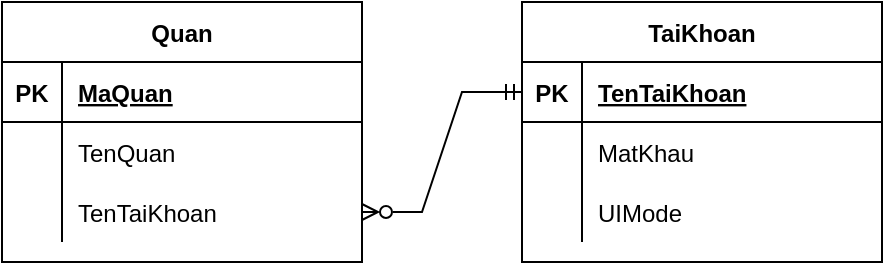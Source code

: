 <mxfile version="18.1.2" type="onedrive" pages="3"><diagram id="56zBJzvG38k4uDIGM_Sr" name="Page-1"><mxGraphModel dx="1102" dy="857" grid="1" gridSize="10" guides="1" tooltips="1" connect="1" arrows="1" fold="1" page="1" pageScale="1" pageWidth="850" pageHeight="1100" math="0" shadow="0"><root><mxCell id="0"/><mxCell id="1" parent="0"/><mxCell id="YT1cVaYaU3UhzxRxKpHE-1" value="Quan" style="shape=table;startSize=30;container=1;collapsible=1;childLayout=tableLayout;fixedRows=1;rowLines=0;fontStyle=1;align=center;resizeLast=1;" parent="1" vertex="1"><mxGeometry x="40" y="200" width="180" height="130" as="geometry"><mxRectangle x="40" y="200" width="60" height="30" as="alternateBounds"/></mxGeometry></mxCell><mxCell id="YT1cVaYaU3UhzxRxKpHE-2" value="" style="shape=tableRow;horizontal=0;startSize=0;swimlaneHead=0;swimlaneBody=0;fillColor=none;collapsible=0;dropTarget=0;points=[[0,0.5],[1,0.5]];portConstraint=eastwest;top=0;left=0;right=0;bottom=1;" parent="YT1cVaYaU3UhzxRxKpHE-1" vertex="1"><mxGeometry y="30" width="180" height="30" as="geometry"/></mxCell><mxCell id="YT1cVaYaU3UhzxRxKpHE-3" value="PK" style="shape=partialRectangle;connectable=0;fillColor=none;top=0;left=0;bottom=0;right=0;fontStyle=1;overflow=hidden;" parent="YT1cVaYaU3UhzxRxKpHE-2" vertex="1"><mxGeometry width="30" height="30" as="geometry"><mxRectangle width="30" height="30" as="alternateBounds"/></mxGeometry></mxCell><mxCell id="YT1cVaYaU3UhzxRxKpHE-4" value="MaQuan" style="shape=partialRectangle;connectable=0;fillColor=none;top=0;left=0;bottom=0;right=0;align=left;spacingLeft=6;fontStyle=5;overflow=hidden;" parent="YT1cVaYaU3UhzxRxKpHE-2" vertex="1"><mxGeometry x="30" width="150" height="30" as="geometry"><mxRectangle width="150" height="30" as="alternateBounds"/></mxGeometry></mxCell><mxCell id="YT1cVaYaU3UhzxRxKpHE-5" value="" style="shape=tableRow;horizontal=0;startSize=0;swimlaneHead=0;swimlaneBody=0;fillColor=none;collapsible=0;dropTarget=0;points=[[0,0.5],[1,0.5]];portConstraint=eastwest;top=0;left=0;right=0;bottom=0;" parent="YT1cVaYaU3UhzxRxKpHE-1" vertex="1"><mxGeometry y="60" width="180" height="30" as="geometry"/></mxCell><mxCell id="YT1cVaYaU3UhzxRxKpHE-6" value="" style="shape=partialRectangle;connectable=0;fillColor=none;top=0;left=0;bottom=0;right=0;editable=1;overflow=hidden;" parent="YT1cVaYaU3UhzxRxKpHE-5" vertex="1"><mxGeometry width="30" height="30" as="geometry"><mxRectangle width="30" height="30" as="alternateBounds"/></mxGeometry></mxCell><mxCell id="YT1cVaYaU3UhzxRxKpHE-7" value="TenQuan" style="shape=partialRectangle;connectable=0;fillColor=none;top=0;left=0;bottom=0;right=0;align=left;spacingLeft=6;overflow=hidden;" parent="YT1cVaYaU3UhzxRxKpHE-5" vertex="1"><mxGeometry x="30" width="150" height="30" as="geometry"><mxRectangle width="150" height="30" as="alternateBounds"/></mxGeometry></mxCell><mxCell id="YT1cVaYaU3UhzxRxKpHE-8" value="" style="shape=tableRow;horizontal=0;startSize=0;swimlaneHead=0;swimlaneBody=0;fillColor=none;collapsible=0;dropTarget=0;points=[[0,0.5],[1,0.5]];portConstraint=eastwest;top=0;left=0;right=0;bottom=0;" parent="YT1cVaYaU3UhzxRxKpHE-1" vertex="1"><mxGeometry y="90" width="180" height="30" as="geometry"/></mxCell><mxCell id="YT1cVaYaU3UhzxRxKpHE-9" value="" style="shape=partialRectangle;connectable=0;fillColor=none;top=0;left=0;bottom=0;right=0;editable=1;overflow=hidden;" parent="YT1cVaYaU3UhzxRxKpHE-8" vertex="1"><mxGeometry width="30" height="30" as="geometry"><mxRectangle width="30" height="30" as="alternateBounds"/></mxGeometry></mxCell><mxCell id="YT1cVaYaU3UhzxRxKpHE-10" value="TenTaiKhoan" style="shape=partialRectangle;connectable=0;fillColor=none;top=0;left=0;bottom=0;right=0;align=left;spacingLeft=6;overflow=hidden;" parent="YT1cVaYaU3UhzxRxKpHE-8" vertex="1"><mxGeometry x="30" width="150" height="30" as="geometry"><mxRectangle width="150" height="30" as="alternateBounds"/></mxGeometry></mxCell><mxCell id="YT1cVaYaU3UhzxRxKpHE-14" value="TaiKhoan" style="shape=table;startSize=30;container=1;collapsible=1;childLayout=tableLayout;fixedRows=1;rowLines=0;fontStyle=1;align=center;resizeLast=1;" parent="1" vertex="1"><mxGeometry x="300" y="200" width="180" height="130" as="geometry"/></mxCell><mxCell id="YT1cVaYaU3UhzxRxKpHE-15" value="" style="shape=tableRow;horizontal=0;startSize=0;swimlaneHead=0;swimlaneBody=0;fillColor=none;collapsible=0;dropTarget=0;points=[[0,0.5],[1,0.5]];portConstraint=eastwest;top=0;left=0;right=0;bottom=1;" parent="YT1cVaYaU3UhzxRxKpHE-14" vertex="1"><mxGeometry y="30" width="180" height="30" as="geometry"/></mxCell><mxCell id="YT1cVaYaU3UhzxRxKpHE-16" value="PK" style="shape=partialRectangle;connectable=0;fillColor=none;top=0;left=0;bottom=0;right=0;fontStyle=1;overflow=hidden;" parent="YT1cVaYaU3UhzxRxKpHE-15" vertex="1"><mxGeometry width="30" height="30" as="geometry"><mxRectangle width="30" height="30" as="alternateBounds"/></mxGeometry></mxCell><mxCell id="YT1cVaYaU3UhzxRxKpHE-17" value="TenTaiKhoan" style="shape=partialRectangle;connectable=0;fillColor=none;top=0;left=0;bottom=0;right=0;align=left;spacingLeft=6;fontStyle=5;overflow=hidden;" parent="YT1cVaYaU3UhzxRxKpHE-15" vertex="1"><mxGeometry x="30" width="150" height="30" as="geometry"><mxRectangle width="150" height="30" as="alternateBounds"/></mxGeometry></mxCell><mxCell id="YT1cVaYaU3UhzxRxKpHE-18" value="" style="shape=tableRow;horizontal=0;startSize=0;swimlaneHead=0;swimlaneBody=0;fillColor=none;collapsible=0;dropTarget=0;points=[[0,0.5],[1,0.5]];portConstraint=eastwest;top=0;left=0;right=0;bottom=0;" parent="YT1cVaYaU3UhzxRxKpHE-14" vertex="1"><mxGeometry y="60" width="180" height="30" as="geometry"/></mxCell><mxCell id="YT1cVaYaU3UhzxRxKpHE-19" value="" style="shape=partialRectangle;connectable=0;fillColor=none;top=0;left=0;bottom=0;right=0;editable=1;overflow=hidden;" parent="YT1cVaYaU3UhzxRxKpHE-18" vertex="1"><mxGeometry width="30" height="30" as="geometry"><mxRectangle width="30" height="30" as="alternateBounds"/></mxGeometry></mxCell><mxCell id="YT1cVaYaU3UhzxRxKpHE-20" value="MatKhau" style="shape=partialRectangle;connectable=0;fillColor=none;top=0;left=0;bottom=0;right=0;align=left;spacingLeft=6;overflow=hidden;" parent="YT1cVaYaU3UhzxRxKpHE-18" vertex="1"><mxGeometry x="30" width="150" height="30" as="geometry"><mxRectangle width="150" height="30" as="alternateBounds"/></mxGeometry></mxCell><mxCell id="YT1cVaYaU3UhzxRxKpHE-21" value="" style="shape=tableRow;horizontal=0;startSize=0;swimlaneHead=0;swimlaneBody=0;fillColor=none;collapsible=0;dropTarget=0;points=[[0,0.5],[1,0.5]];portConstraint=eastwest;top=0;left=0;right=0;bottom=0;" parent="YT1cVaYaU3UhzxRxKpHE-14" vertex="1"><mxGeometry y="90" width="180" height="30" as="geometry"/></mxCell><mxCell id="YT1cVaYaU3UhzxRxKpHE-22" value="" style="shape=partialRectangle;connectable=0;fillColor=none;top=0;left=0;bottom=0;right=0;editable=1;overflow=hidden;" parent="YT1cVaYaU3UhzxRxKpHE-21" vertex="1"><mxGeometry width="30" height="30" as="geometry"><mxRectangle width="30" height="30" as="alternateBounds"/></mxGeometry></mxCell><mxCell id="YT1cVaYaU3UhzxRxKpHE-23" value="UIMode" style="shape=partialRectangle;connectable=0;fillColor=none;top=0;left=0;bottom=0;right=0;align=left;spacingLeft=6;overflow=hidden;" parent="YT1cVaYaU3UhzxRxKpHE-21" vertex="1"><mxGeometry x="30" width="150" height="30" as="geometry"><mxRectangle width="150" height="30" as="alternateBounds"/></mxGeometry></mxCell><mxCell id="YT1cVaYaU3UhzxRxKpHE-27" value="" style="edgeStyle=entityRelationEdgeStyle;fontSize=12;html=1;endArrow=ERmandOne;startArrow=ERzeroToMany;rounded=0;endFill=0;startFill=0;" parent="1" source="YT1cVaYaU3UhzxRxKpHE-8" target="YT1cVaYaU3UhzxRxKpHE-15" edge="1"><mxGeometry width="100" height="100" relative="1" as="geometry"><mxPoint x="190" y="450" as="sourcePoint"/><mxPoint x="290" y="350" as="targetPoint"/></mxGeometry></mxCell></root></mxGraphModel></diagram><diagram id="4PdNTtubRIHtiiiUM3UC" name="SoDoToChuc"><mxGraphModel dx="306" dy="238" grid="1" gridSize="10" guides="1" tooltips="1" connect="1" arrows="1" fold="1" page="1" pageScale="1" pageWidth="850" pageHeight="1100" math="0" shadow="0"><root><mxCell id="0"/><mxCell id="1" parent="0"/><mxCell id="CdNDN5DWJywecHe2fQBQ-1" value="Chủ Quán" style="rounded=0;whiteSpace=wrap;html=1;" vertex="1" parent="1"><mxGeometry x="280" y="240" width="120" height="60" as="geometry"/></mxCell></root></mxGraphModel></diagram><diagram id="5nyrFgHxbmaJl36muymU" name="Page-3"><mxGraphModel grid="1" page="1" gridSize="10" guides="1" tooltips="1" connect="1" arrows="1" fold="1" pageScale="1" pageWidth="850" pageHeight="1100" math="0" shadow="0"><root><mxCell id="0"/><mxCell id="1" parent="0"/><mxCell id="VFrrjf9LdlQUwP_i6zQl-1" value="Quản lý" style="shape=umlActor;verticalLabelPosition=bottom;verticalAlign=top;html=1;outlineConnect=0;" vertex="1" parent="1"><mxGeometry x="40" y="129.5" width="50" height="90" as="geometry"/></mxCell><mxCell id="VFrrjf9LdlQUwP_i6zQl-2" value="&lt;font style=&quot;font-size: 13px;&quot;&gt;Include&lt;/font&gt;" style="endArrow=open;endSize=12;dashed=1;html=1;rounded=0;exitX=1;exitY=0.5;exitDx=0;exitDy=0;entryX=0;entryY=0.5;entryDx=0;entryDy=0;" edge="1" parent="1" source="VFrrjf9LdlQUwP_i6zQl-4" target="VFrrjf9LdlQUwP_i6zQl-6"><mxGeometry x="-0.062" width="160" relative="1" as="geometry"><mxPoint x="290" y="245" as="sourcePoint"/><mxPoint x="500" y="175" as="targetPoint"/><mxPoint as="offset"/></mxGeometry></mxCell><mxCell id="VFrrjf9LdlQUwP_i6zQl-3" value="" style="endArrow=classic;html=1;rounded=0;fontSize=13;exitX=0.5;exitY=0.5;exitDx=0;exitDy=0;exitPerimeter=0;entryX=0;entryY=0.5;entryDx=0;entryDy=0;" edge="1" parent="1" source="VFrrjf9LdlQUwP_i6zQl-1" target="VFrrjf9LdlQUwP_i6zQl-4"><mxGeometry width="50" height="50" relative="1" as="geometry"><mxPoint x="100" y="175" as="sourcePoint"/><mxPoint x="180" y="180" as="targetPoint"/></mxGeometry></mxCell><mxCell id="VFrrjf9LdlQUwP_i6zQl-4" value="&lt;b&gt;&lt;font color=&quot;#ffffff&quot;&gt;Đăng nhập&lt;/font&gt;&lt;/b&gt;" style="ellipse;whiteSpace=wrap;html=1;fontSize=13;fillColor=#506CF7;" vertex="1" parent="1"><mxGeometry x="174" y="153" width="210" height="45" as="geometry"/></mxCell><mxCell id="VFrrjf9LdlQUwP_i6zQl-5" value="&lt;font style=&quot;font-size: 13px;&quot;&gt;Include&lt;/font&gt;" style="endArrow=open;endSize=12;dashed=1;html=1;rounded=0;exitX=1;exitY=0.5;exitDx=0;exitDy=0;entryX=0;entryY=0.5;entryDx=0;entryDy=0;" edge="1" parent="1" source="VFrrjf9LdlQUwP_i6zQl-4" target="VFrrjf9LdlQUwP_i6zQl-9"><mxGeometry x="-0.062" width="160" relative="1" as="geometry"><mxPoint x="397" y="184.5" as="sourcePoint"/><mxPoint x="440" y="265" as="targetPoint"/><mxPoint as="offset"/></mxGeometry></mxCell><mxCell id="VFrrjf9LdlQUwP_i6zQl-6" value="&lt;font color=&quot;#ffffff&quot;&gt;Quản lý kho hàng&lt;/font&gt;" style="ellipse;whiteSpace=wrap;html=1;fontSize=13;fillColor=#9B644F;" vertex="1" parent="1"><mxGeometry x="440" y="108" width="210" height="45" as="geometry"/></mxCell><mxCell id="VFrrjf9LdlQUwP_i6zQl-9" value="&lt;font color=&quot;#ffffff&quot;&gt;Quản lý đơn hàng&lt;/font&gt;" style="ellipse;whiteSpace=wrap;html=1;fontSize=13;fillColor=#9B644F;" vertex="1" parent="1"><mxGeometry x="440" y="200" width="210" height="45" as="geometry"/></mxCell><mxCell id="VFrrjf9LdlQUwP_i6zQl-10" value="&lt;font style=&quot;font-size: 13px;&quot;&gt;Include&lt;/font&gt;" style="endArrow=open;endSize=12;dashed=1;html=1;rounded=0;entryX=0.5;entryY=1;entryDx=0;entryDy=0;exitX=0.751;exitY=0.063;exitDx=0;exitDy=0;exitPerimeter=0;" edge="1" parent="1" source="VFrrjf9LdlQUwP_i6zQl-4" target="VFrrjf9LdlQUwP_i6zQl-11"><mxGeometry x="-0.062" width="160" relative="1" as="geometry"><mxPoint x="350" y="160" as="sourcePoint"/><mxPoint x="370" y="70" as="targetPoint"/><mxPoint as="offset"/></mxGeometry></mxCell><mxCell id="VFrrjf9LdlQUwP_i6zQl-11" value="&lt;font color=&quot;#ffffff&quot;&gt;Xem thống kê&lt;/font&gt;" style="ellipse;whiteSpace=wrap;html=1;fontSize=13;fillColor=#9B644F;" vertex="1" parent="1"><mxGeometry x="280" y="50" width="210" height="45" as="geometry"/></mxCell><mxCell id="VFrrjf9LdlQUwP_i6zQl-12" value="&lt;font color=&quot;#ffffff&quot;&gt;Quản lý thực đơn&lt;/font&gt;" style="ellipse;whiteSpace=wrap;html=1;fontSize=13;fillColor=#9B644F;" vertex="1" parent="1"><mxGeometry x="110" y="10" width="210" height="45" as="geometry"/></mxCell><mxCell id="VFrrjf9LdlQUwP_i6zQl-13" value="&lt;font style=&quot;font-size: 13px;&quot;&gt;Include&lt;/font&gt;" style="endArrow=open;endSize=12;dashed=1;html=1;rounded=0;exitX=0.5;exitY=0;exitDx=0;exitDy=0;entryX=0.5;entryY=1;entryDx=0;entryDy=0;" edge="1" parent="1" source="VFrrjf9LdlQUwP_i6zQl-4" target="VFrrjf9LdlQUwP_i6zQl-12"><mxGeometry x="-0.062" width="160" relative="1" as="geometry"><mxPoint x="366.246" y="168.59" as="sourcePoint"/><mxPoint x="280" y="80" as="targetPoint"/><mxPoint as="offset"/></mxGeometry></mxCell><mxCell id="VFrrjf9LdlQUwP_i6zQl-14" value="&lt;font style=&quot;font-size: 13px;&quot;&gt;Include&lt;/font&gt;" style="endArrow=open;endSize=12;dashed=1;html=1;rounded=0;exitX=0.5;exitY=1;exitDx=0;exitDy=0;entryX=0.5;entryY=0;entryDx=0;entryDy=0;" edge="1" parent="1" source="VFrrjf9LdlQUwP_i6zQl-4" target="VFrrjf9LdlQUwP_i6zQl-15"><mxGeometry x="-0.062" width="160" relative="1" as="geometry"><mxPoint x="292" y="162.0" as="sourcePoint"/><mxPoint x="280" y="297" as="targetPoint"/><mxPoint as="offset"/></mxGeometry></mxCell><mxCell id="VFrrjf9LdlQUwP_i6zQl-15" value="&lt;font color=&quot;#ffffff&quot;&gt;Cài đặt&lt;/font&gt;" style="ellipse;whiteSpace=wrap;html=1;fontSize=13;fillColor=#9B644F;" vertex="1" parent="1"><mxGeometry x="110" y="297" width="210" height="45" as="geometry"/></mxCell><mxCell id="VFrrjf9LdlQUwP_i6zQl-16" value="Quản lý" style="shape=umlActor;verticalLabelPosition=bottom;verticalAlign=top;html=1;outlineConnect=0;" vertex="1" parent="1"><mxGeometry x="40" y="553" width="50" height="90" as="geometry"/></mxCell><mxCell id="VFrrjf9LdlQUwP_i6zQl-18" value="&lt;font color=&quot;#ffffff&quot;&gt;Quản lý thực đơn&lt;/font&gt;" style="ellipse;whiteSpace=wrap;html=1;fontSize=13;fillColor=#9B644F;" vertex="1" parent="1"><mxGeometry x="175.75" y="575.5" width="210" height="45" as="geometry"/></mxCell><mxCell id="VFrrjf9LdlQUwP_i6zQl-19" value="" style="endArrow=classic;html=1;rounded=0;fontSize=13;exitX=0.5;exitY=0.5;exitDx=0;exitDy=0;exitPerimeter=0;entryX=0;entryY=0.5;entryDx=0;entryDy=0;" edge="1" parent="1" source="VFrrjf9LdlQUwP_i6zQl-16" target="VFrrjf9LdlQUwP_i6zQl-18"><mxGeometry width="50" height="50" relative="1" as="geometry"><mxPoint x="80" y="610" as="sourcePoint"/><mxPoint x="170" y="605" as="targetPoint"/></mxGeometry></mxCell><mxCell id="VFrrjf9LdlQUwP_i6zQl-21" value="&lt;span style=&quot;font-size: 13px;&quot;&gt;Extened&lt;/span&gt;" style="endArrow=open;endSize=12;dashed=1;html=1;rounded=0;exitX=0.5;exitY=1;exitDx=0;exitDy=0;entryX=0.5;entryY=0;entryDx=0;entryDy=0;" edge="1" parent="1" source="VFrrjf9LdlQUwP_i6zQl-23" target="VFrrjf9LdlQUwP_i6zQl-18"><mxGeometry x="-0.062" width="160" relative="1" as="geometry"><mxPoint x="40" y="410" as="sourcePoint"/><mxPoint x="281" y="570" as="targetPoint"/><mxPoint as="offset"/></mxGeometry></mxCell><mxCell id="VFrrjf9LdlQUwP_i6zQl-23" value="Thêm sản phẩm" style="ellipse;whiteSpace=wrap;html=1;fontFamily=Helvetica;fontSize=13;fontColor=#000000;fillColor=#FFFFFF;" vertex="1" parent="1"><mxGeometry x="231.5" y="470" width="98.5" height="50" as="geometry"/></mxCell><mxCell id="VFrrjf9LdlQUwP_i6zQl-24" value="Sửa sản phẩm" style="ellipse;whiteSpace=wrap;html=1;fontFamily=Helvetica;fontSize=13;fontColor=#000000;fillColor=#FFFFFF;" vertex="1" parent="1"><mxGeometry x="400" y="510" width="98.5" height="50" as="geometry"/></mxCell><mxCell id="VFrrjf9LdlQUwP_i6zQl-25" value="Xóa sản phẩm" style="ellipse;whiteSpace=wrap;html=1;fontFamily=Helvetica;fontSize=13;fontColor=#000000;fillColor=#FFFFFF;" vertex="1" parent="1"><mxGeometry x="231.5" y="680" width="98.5" height="50" as="geometry"/></mxCell><mxCell id="VFrrjf9LdlQUwP_i6zQl-26" value="&lt;span style=&quot;font-size: 13px;&quot;&gt;Extened&lt;/span&gt;" style="endArrow=open;endSize=12;dashed=1;html=1;rounded=0;exitX=0;exitY=1;exitDx=0;exitDy=0;entryX=1;entryY=0;entryDx=0;entryDy=0;" edge="1" parent="1" source="VFrrjf9LdlQUwP_i6zQl-24" target="VFrrjf9LdlQUwP_i6zQl-18"><mxGeometry x="-0.062" width="160" relative="1" as="geometry"><mxPoint x="290.75" y="530" as="sourcePoint"/><mxPoint x="290.75" y="585.5" as="targetPoint"/><mxPoint as="offset"/></mxGeometry></mxCell><mxCell id="VFrrjf9LdlQUwP_i6zQl-27" value="&lt;span style=&quot;font-size: 13px;&quot;&gt;Extened&lt;/span&gt;" style="endArrow=open;endSize=12;dashed=1;html=1;rounded=0;exitX=0.5;exitY=0;exitDx=0;exitDy=0;entryX=0.5;entryY=1;entryDx=0;entryDy=0;" edge="1" parent="1" source="VFrrjf9LdlQUwP_i6zQl-25" target="VFrrjf9LdlQUwP_i6zQl-18"><mxGeometry x="-0.062" width="160" relative="1" as="geometry"><mxPoint x="490" y="608" as="sourcePoint"/><mxPoint x="395.75" y="608" as="targetPoint"/><mxPoint as="offset"/></mxGeometry></mxCell><mxCell id="VFrrjf9LdlQUwP_i6zQl-28" value="Quản lý" style="shape=umlActor;verticalLabelPosition=bottom;verticalAlign=top;html=1;outlineConnect=0;" vertex="1" parent="1"><mxGeometry x="40" y="874" width="50" height="90" as="geometry"/></mxCell><mxCell id="VFrrjf9LdlQUwP_i6zQl-29" value="&lt;font color=&quot;#ffffff&quot;&gt;Xem thống kê&lt;/font&gt;" style="ellipse;whiteSpace=wrap;html=1;fontSize=13;fillColor=#9B644F;" vertex="1" parent="1"><mxGeometry x="174" y="896.5" width="210" height="45" as="geometry"/></mxCell><mxCell id="VFrrjf9LdlQUwP_i6zQl-30" value="" style="endArrow=classic;html=1;rounded=0;fontSize=13;exitX=0.5;exitY=0.5;exitDx=0;exitDy=0;exitPerimeter=0;entryX=0;entryY=0.5;entryDx=0;entryDy=0;" edge="1" parent="1" source="VFrrjf9LdlQUwP_i6zQl-28" target="VFrrjf9LdlQUwP_i6zQl-29"><mxGeometry width="50" height="50" relative="1" as="geometry"><mxPoint x="75" y="608.0" as="sourcePoint"/><mxPoint x="185.75" y="608.0" as="targetPoint"/></mxGeometry></mxCell><mxCell id="VFrrjf9LdlQUwP_i6zQl-31" value="Quản lý" style="shape=umlActor;verticalLabelPosition=bottom;verticalAlign=top;html=1;outlineConnect=0;" vertex="1" parent="1"><mxGeometry x="40" y="1250" width="50" height="90" as="geometry"/></mxCell><mxCell id="VFrrjf9LdlQUwP_i6zQl-32" value="&lt;font color=&quot;#ffffff&quot;&gt;Quản lý kho hàng&lt;/font&gt;" style="ellipse;whiteSpace=wrap;html=1;fontSize=13;fillColor=#9B644F;" vertex="1" parent="1"><mxGeometry x="175.75" y="1272.5" width="210" height="45" as="geometry"/></mxCell><mxCell id="VFrrjf9LdlQUwP_i6zQl-33" value="" style="endArrow=classic;html=1;rounded=0;fontSize=13;exitX=0.5;exitY=0.5;exitDx=0;exitDy=0;exitPerimeter=0;entryX=0;entryY=0.5;entryDx=0;entryDy=0;" edge="1" parent="1" source="VFrrjf9LdlQUwP_i6zQl-31" target="VFrrjf9LdlQUwP_i6zQl-32"><mxGeometry width="50" height="50" relative="1" as="geometry"><mxPoint x="75" y="929" as="sourcePoint"/><mxPoint x="187" y="929" as="targetPoint"/></mxGeometry></mxCell><mxCell id="VFrrjf9LdlQUwP_i6zQl-34" value="&lt;font color=&quot;#ffffff&quot;&gt;Quản lý đơn hàng&lt;/font&gt;" style="ellipse;whiteSpace=wrap;html=1;fontSize=13;fillColor=#9B644F;" vertex="1" parent="1"><mxGeometry x="175.75" y="1680" width="210" height="45" as="geometry"/></mxCell><mxCell id="VFrrjf9LdlQUwP_i6zQl-39" value="" style="edgeStyle=orthogonalEdgeStyle;rounded=0;orthogonalLoop=1;jettySize=auto;html=1;fontFamily=Helvetica;fontSize=13;fontColor=#FFFFFF;exitX=0.5;exitY=0.5;exitDx=0;exitDy=0;exitPerimeter=0;" edge="1" parent="1" source="VFrrjf9LdlQUwP_i6zQl-35" target="VFrrjf9LdlQUwP_i6zQl-34"><mxGeometry relative="1" as="geometry"/></mxCell><mxCell id="VFrrjf9LdlQUwP_i6zQl-35" value="Quản lý" style="shape=umlActor;verticalLabelPosition=bottom;verticalAlign=top;html=1;outlineConnect=0;" vertex="1" parent="1"><mxGeometry x="40" y="1657.5" width="50" height="90" as="geometry"/></mxCell><mxCell id="VFrrjf9LdlQUwP_i6zQl-36" value="&lt;font color=&quot;#ffffff&quot;&gt;Quản lý nhân sự&lt;/font&gt;" style="ellipse;whiteSpace=wrap;html=1;fontSize=13;fillColor=#9B644F;" vertex="1" parent="1"><mxGeometry x="174" y="2120" width="210" height="45" as="geometry"/></mxCell><mxCell id="VFrrjf9LdlQUwP_i6zQl-38" value="" style="edgeStyle=orthogonalEdgeStyle;rounded=0;orthogonalLoop=1;jettySize=auto;html=1;fontFamily=Helvetica;fontSize=13;fontColor=#FFFFFF;exitX=0.5;exitY=0.5;exitDx=0;exitDy=0;exitPerimeter=0;" edge="1" parent="1" source="VFrrjf9LdlQUwP_i6zQl-37" target="VFrrjf9LdlQUwP_i6zQl-36"><mxGeometry relative="1" as="geometry"/></mxCell><mxCell id="VFrrjf9LdlQUwP_i6zQl-37" value="Quản lý" style="shape=umlActor;verticalLabelPosition=bottom;verticalAlign=top;html=1;outlineConnect=0;" vertex="1" parent="1"><mxGeometry x="40" y="2097.5" width="50" height="90" as="geometry"/></mxCell><mxCell id="VFrrjf9LdlQUwP_i6zQl-40" value="&lt;span style=&quot;font-size: 13px;&quot;&gt;Extened&lt;/span&gt;" style="endArrow=open;endSize=12;dashed=1;html=1;rounded=0;exitX=0.5;exitY=1;exitDx=0;exitDy=0;entryX=0.397;entryY=-0.019;entryDx=0;entryDy=0;entryPerimeter=0;" edge="1" parent="1" source="VFrrjf9LdlQUwP_i6zQl-43" target="VFrrjf9LdlQUwP_i6zQl-32"><mxGeometry x="-0.062" width="160" relative="1" as="geometry"><mxPoint x="280.33" y="1217" as="sourcePoint"/><mxPoint x="281" y="1273" as="targetPoint"/><mxPoint as="offset"/></mxGeometry></mxCell><mxCell id="VFrrjf9LdlQUwP_i6zQl-41" value="&lt;span style=&quot;font-size: 13px;&quot;&gt;Extened&lt;/span&gt;" style="endArrow=open;endSize=12;dashed=1;html=1;rounded=0;exitX=0.433;exitY=0.017;exitDx=0;exitDy=0;entryX=0.623;entryY=0.981;entryDx=0;entryDy=0;entryPerimeter=0;exitPerimeter=0;" edge="1" parent="1" source="VFrrjf9LdlQUwP_i6zQl-44" target="VFrrjf9LdlQUwP_i6zQl-32"><mxGeometry x="-0.062" width="160" relative="1" as="geometry"><mxPoint x="481.25" y="1294.58" as="sourcePoint"/><mxPoint x="590" y="1330" as="targetPoint"/><mxPoint as="offset"/></mxGeometry></mxCell><mxCell id="VFrrjf9LdlQUwP_i6zQl-42" value="&lt;span style=&quot;font-size: 13px;&quot;&gt;Extened&lt;/span&gt;" style="endArrow=open;endSize=12;dashed=1;html=1;rounded=0;exitX=0.034;exitY=0.783;exitDx=0;exitDy=0;entryX=1;entryY=0;entryDx=0;entryDy=0;exitPerimeter=0;" edge="1" parent="1" source="VFrrjf9LdlQUwP_i6zQl-45" target="VFrrjf9LdlQUwP_i6zQl-32"><mxGeometry x="-0.062" width="160" relative="1" as="geometry"><mxPoint x="281" y="1380" as="sourcePoint"/><mxPoint x="350" y="1270" as="targetPoint"/><mxPoint as="offset"/></mxGeometry></mxCell><mxCell id="VFrrjf9LdlQUwP_i6zQl-43" value="Thêm kho" style="ellipse;whiteSpace=wrap;html=1;fontFamily=Helvetica;fontSize=13;fontColor=#000000;fillColor=#FFFFFF;" vertex="1" parent="1"><mxGeometry x="190" y="1170" width="98.5" height="50" as="geometry"/></mxCell><mxCell id="VFrrjf9LdlQUwP_i6zQl-44" value="Sửa vật liệu" style="ellipse;whiteSpace=wrap;html=1;fontFamily=Helvetica;fontSize=13;fontColor=#000000;fillColor=#FFFFFF;" vertex="1" parent="1"><mxGeometry x="303" y="1360" width="98.5" height="50" as="geometry"/></mxCell><mxCell id="VFrrjf9LdlQUwP_i6zQl-45" value="Xóa kho" style="ellipse;whiteSpace=wrap;html=1;fontFamily=Helvetica;fontSize=13;fontColor=#000000;fillColor=#FFFFFF;" vertex="1" parent="1"><mxGeometry x="401.5" y="1210" width="98.5" height="50" as="geometry"/></mxCell><mxCell id="VFrrjf9LdlQUwP_i6zQl-46" value="Thêm vật liệu" style="ellipse;whiteSpace=wrap;html=1;fontFamily=Helvetica;fontSize=13;fontColor=#000000;fillColor=#FFFFFF;" vertex="1" parent="1"><mxGeometry x="190" y="1370" width="98.5" height="50" as="geometry"/></mxCell><mxCell id="VFrrjf9LdlQUwP_i6zQl-47" value="&lt;span style=&quot;font-size: 13px;&quot;&gt;Extened&lt;/span&gt;" style="endArrow=open;endSize=12;dashed=1;html=1;rounded=0;exitX=0.5;exitY=0;exitDx=0;exitDy=0;entryX=0.389;entryY=1.037;entryDx=0;entryDy=0;entryPerimeter=0;" edge="1" parent="1" source="VFrrjf9LdlQUwP_i6zQl-46" target="VFrrjf9LdlQUwP_i6zQl-32"><mxGeometry x="-0.062" width="160" relative="1" as="geometry"><mxPoint x="440" y="1340" as="sourcePoint"/><mxPoint x="345.75" y="1337.5" as="targetPoint"/><mxPoint as="offset"/></mxGeometry></mxCell><mxCell id="VFrrjf9LdlQUwP_i6zQl-48" value="Chọn kho" style="ellipse;whiteSpace=wrap;html=1;fontFamily=Helvetica;fontSize=13;fontColor=#000000;fillColor=#FFFFFF;" vertex="1" parent="1"><mxGeometry x="303" y="1180" width="98.5" height="50" as="geometry"/></mxCell><mxCell id="VFrrjf9LdlQUwP_i6zQl-49" value="&lt;span style=&quot;font-size: 13px;&quot;&gt;Extened&lt;/span&gt;" style="endArrow=open;endSize=12;dashed=1;html=1;rounded=0;entryX=0.639;entryY=0.037;entryDx=0;entryDy=0;entryPerimeter=0;" edge="1" parent="1" target="VFrrjf9LdlQUwP_i6zQl-32"><mxGeometry x="-0.062" width="160" relative="1" as="geometry"><mxPoint x="330" y="1219" as="sourcePoint"/><mxPoint x="310" y="1270" as="targetPoint"/><mxPoint as="offset"/></mxGeometry></mxCell><mxCell id="VFrrjf9LdlQUwP_i6zQl-50" value="Xóa vật liệu" style="ellipse;whiteSpace=wrap;html=1;fontFamily=Helvetica;fontSize=13;fontColor=#000000;fillColor=#FFFFFF;" vertex="1" parent="1"><mxGeometry x="401.5" y="1330" width="98.5" height="50" as="geometry"/></mxCell><mxCell id="VFrrjf9LdlQUwP_i6zQl-51" value="&lt;span style=&quot;font-size: 13px;&quot;&gt;Extened&lt;/span&gt;" style="endArrow=open;endSize=12;dashed=1;html=1;rounded=0;exitX=0.059;exitY=0.2;exitDx=0;exitDy=0;entryX=1;entryY=1;entryDx=0;entryDy=0;exitPerimeter=0;" edge="1" parent="1" source="VFrrjf9LdlQUwP_i6zQl-50" target="VFrrjf9LdlQUwP_i6zQl-32"><mxGeometry x="-0.062" width="160" relative="1" as="geometry"><mxPoint x="403.349" y="1249.15" as="sourcePoint"/><mxPoint x="357.53" y="1287.495" as="targetPoint"/><mxPoint as="offset"/></mxGeometry></mxCell><mxCell id="VFrrjf9LdlQUwP_i6zQl-52" value="Tạo hóa đơn" style="ellipse;whiteSpace=wrap;html=1;fontFamily=Helvetica;fontSize=13;fontColor=#000000;fillColor=#FFFFFF;" vertex="1" parent="1"><mxGeometry x="231.5" y="1570" width="98.5" height="50" as="geometry"/></mxCell><mxCell id="VFrrjf9LdlQUwP_i6zQl-54" value="Thanh toán đơn" style="ellipse;whiteSpace=wrap;html=1;fontFamily=Helvetica;fontSize=13;fontColor=#000000;fillColor=#FFFFFF;" vertex="1" parent="1"><mxGeometry x="231.5" y="1780" width="98.5" height="50" as="geometry"/></mxCell><mxCell id="VFrrjf9LdlQUwP_i6zQl-55" value="Tìm kiếm" style="ellipse;whiteSpace=wrap;html=1;fontFamily=Helvetica;fontSize=13;fontColor=#000000;fillColor=#FFFFFF;" vertex="1" parent="1"><mxGeometry x="470" y="1270" width="98.5" height="50" as="geometry"/></mxCell><mxCell id="VFrrjf9LdlQUwP_i6zQl-57" value="&lt;span style=&quot;font-size: 13px;&quot;&gt;Extened&lt;/span&gt;" style="endArrow=open;endSize=12;dashed=1;html=1;rounded=0;exitX=0;exitY=0.5;exitDx=0;exitDy=0;entryX=1;entryY=0.5;entryDx=0;entryDy=0;" edge="1" parent="1" source="VFrrjf9LdlQUwP_i6zQl-55" target="VFrrjf9LdlQUwP_i6zQl-32"><mxGeometry x="-0.062" width="160" relative="1" as="geometry"><mxPoint x="403.349" y="1249.15" as="sourcePoint"/><mxPoint x="364.996" y="1289.09" as="targetPoint"/><mxPoint as="offset"/></mxGeometry></mxCell><mxCell id="VFrrjf9LdlQUwP_i6zQl-58" value="Xem lịch sử&lt;br&gt;hóa đơn" style="ellipse;whiteSpace=wrap;html=1;fontFamily=Helvetica;fontSize=13;fontColor=#000000;fillColor=#FFFFFF;" vertex="1" parent="1"><mxGeometry x="401.5" y="1740" width="98.5" height="50" as="geometry"/></mxCell><mxCell id="VFrrjf9LdlQUwP_i6zQl-59" value="&lt;span style=&quot;font-size: 13px;&quot;&gt;Extened&lt;/span&gt;" style="endArrow=open;endSize=12;dashed=1;html=1;rounded=0;exitX=0.5;exitY=0;exitDx=0;exitDy=0;entryX=0.5;entryY=1;entryDx=0;entryDy=0;" edge="1" parent="1" source="VFrrjf9LdlQUwP_i6zQl-34" target="VFrrjf9LdlQUwP_i6zQl-52"><mxGeometry x="-0.062" width="160" relative="1" as="geometry"><mxPoint x="355.65" y="1370.85" as="sourcePoint"/><mxPoint x="316.58" y="1326.645" as="targetPoint"/><mxPoint as="offset"/></mxGeometry></mxCell><mxCell id="VFrrjf9LdlQUwP_i6zQl-60" value="&lt;span style=&quot;font-size: 13px;&quot;&gt;Extened&lt;/span&gt;" style="endArrow=open;endSize=12;dashed=1;html=1;rounded=0;exitX=1;exitY=1;exitDx=0;exitDy=0;entryX=0;entryY=0.5;entryDx=0;entryDy=0;" edge="1" parent="1" source="VFrrjf9LdlQUwP_i6zQl-34" target="VFrrjf9LdlQUwP_i6zQl-58"><mxGeometry x="-0.062" width="160" relative="1" as="geometry"><mxPoint x="290.75" y="1690" as="sourcePoint"/><mxPoint x="440" y="1760" as="targetPoint"/><mxPoint as="offset"/></mxGeometry></mxCell><mxCell id="VFrrjf9LdlQUwP_i6zQl-61" value="&lt;span style=&quot;font-size: 13px;&quot;&gt;Extened&lt;/span&gt;" style="endArrow=open;endSize=12;dashed=1;html=1;rounded=0;exitX=0.5;exitY=1;exitDx=0;exitDy=0;entryX=0.5;entryY=0;entryDx=0;entryDy=0;" edge="1" parent="1" source="VFrrjf9LdlQUwP_i6zQl-34" target="VFrrjf9LdlQUwP_i6zQl-54"><mxGeometry x="-0.062" width="160" relative="1" as="geometry"><mxPoint x="290.75" y="1690" as="sourcePoint"/><mxPoint x="290.75" y="1630" as="targetPoint"/><mxPoint as="offset"/></mxGeometry></mxCell><mxCell id="VFrrjf9LdlQUwP_i6zQl-62" value="Thêm nhân viên" style="ellipse;whiteSpace=wrap;html=1;fontFamily=Helvetica;fontSize=13;fontColor=#000000;fillColor=#FFFFFF;" vertex="1" parent="1"><mxGeometry x="230" y="2010" width="98.5" height="50" as="geometry"/></mxCell><mxCell id="VFrrjf9LdlQUwP_i6zQl-63" value="Sửa nhân viên" style="ellipse;whiteSpace=wrap;html=1;fontFamily=Helvetica;fontSize=13;fontColor=#000000;fillColor=#FFFFFF;" vertex="1" parent="1"><mxGeometry x="400" y="2050" width="98.5" height="50" as="geometry"/></mxCell><mxCell id="VFrrjf9LdlQUwP_i6zQl-64" value="Xóa nhân viên" style="ellipse;whiteSpace=wrap;html=1;fontFamily=Helvetica;fontSize=13;fontColor=#000000;fillColor=#FFFFFF;" vertex="1" parent="1"><mxGeometry x="231.5" y="2220" width="98.5" height="50" as="geometry"/></mxCell><mxCell id="VFrrjf9LdlQUwP_i6zQl-65" value="&lt;font color=&quot;#ffffff&quot;&gt;Cài đặt&lt;/font&gt;" style="ellipse;whiteSpace=wrap;html=1;fontSize=13;fillColor=#9B644F;" vertex="1" parent="1"><mxGeometry x="174" y="2520" width="210" height="45" as="geometry"/></mxCell><mxCell id="VFrrjf9LdlQUwP_i6zQl-66" value="&lt;span style=&quot;font-size: 13px;&quot;&gt;Extened&lt;/span&gt;" style="endArrow=open;endSize=12;dashed=1;html=1;rounded=0;exitX=0.5;exitY=1;exitDx=0;exitDy=0;" edge="1" parent="1" source="VFrrjf9LdlQUwP_i6zQl-62"><mxGeometry x="-0.062" width="160" relative="1" as="geometry"><mxPoint x="290.75" y="1735" as="sourcePoint"/><mxPoint x="279" y="2120" as="targetPoint"/><mxPoint as="offset"/></mxGeometry></mxCell><mxCell id="VFrrjf9LdlQUwP_i6zQl-67" value="&lt;span style=&quot;font-size: 13px;&quot;&gt;Extened&lt;/span&gt;" style="endArrow=open;endSize=12;dashed=1;html=1;rounded=0;exitX=0;exitY=1;exitDx=0;exitDy=0;entryX=1;entryY=0;entryDx=0;entryDy=0;" edge="1" parent="1" source="VFrrjf9LdlQUwP_i6zQl-63" target="VFrrjf9LdlQUwP_i6zQl-36"><mxGeometry x="-0.062" width="160" relative="1" as="geometry"><mxPoint x="289.25" y="2070" as="sourcePoint"/><mxPoint x="289" y="2130" as="targetPoint"/><mxPoint as="offset"/></mxGeometry></mxCell><mxCell id="VFrrjf9LdlQUwP_i6zQl-68" value="&lt;span style=&quot;font-size: 13px;&quot;&gt;Extened&lt;/span&gt;" style="endArrow=open;endSize=12;dashed=1;html=1;rounded=0;exitX=0.5;exitY=0;exitDx=0;exitDy=0;" edge="1" parent="1" source="VFrrjf9LdlQUwP_i6zQl-64"><mxGeometry x="-0.062" width="160" relative="1" as="geometry"><mxPoint x="480.0" y="2152.5" as="sourcePoint"/><mxPoint x="280" y="2164" as="targetPoint"/><mxPoint as="offset"/></mxGeometry></mxCell><mxCell id="VFrrjf9LdlQUwP_i6zQl-70" value="Ngôn ngữ" style="ellipse;whiteSpace=wrap;html=1;fontFamily=Helvetica;fontSize=13;fontColor=#000000;fillColor=#FFFFFF;" vertex="1" parent="1"><mxGeometry x="230" y="2410" width="98.5" height="50" as="geometry"/></mxCell><mxCell id="VFrrjf9LdlQUwP_i6zQl-71" value="Tìm kiếm" style="ellipse;whiteSpace=wrap;html=1;fontFamily=Helvetica;fontSize=13;fontColor=#000000;fillColor=#FFFFFF;" vertex="1" parent="1"><mxGeometry x="401.5" y="1610" width="98.5" height="50" as="geometry"/></mxCell><mxCell id="VFrrjf9LdlQUwP_i6zQl-72" value="&lt;span style=&quot;font-size: 13px;&quot;&gt;Extened&lt;/span&gt;" style="endArrow=open;endSize=12;dashed=1;html=1;rounded=0;exitX=1;exitY=0;exitDx=0;exitDy=0;entryX=0;entryY=0.5;entryDx=0;entryDy=0;" edge="1" parent="1" source="VFrrjf9LdlQUwP_i6zQl-34" target="VFrrjf9LdlQUwP_i6zQl-71"><mxGeometry x="-0.062" width="160" relative="1" as="geometry"><mxPoint x="364.996" y="1728.41" as="sourcePoint"/><mxPoint x="411.5" y="1775" as="targetPoint"/><mxPoint as="offset"/></mxGeometry></mxCell><mxCell id="VFrrjf9LdlQUwP_i6zQl-73" value="Chế độ tối" style="ellipse;whiteSpace=wrap;html=1;fontFamily=Helvetica;fontSize=13;fontColor=#000000;fillColor=#FFFFFF;" vertex="1" parent="1"><mxGeometry x="400" y="2450" width="98.5" height="50" as="geometry"/></mxCell><mxCell id="VFrrjf9LdlQUwP_i6zQl-74" value="Đổi màu" style="ellipse;whiteSpace=wrap;html=1;fontFamily=Helvetica;fontSize=13;fontColor=#000000;fillColor=#FFFFFF;" vertex="1" parent="1"><mxGeometry x="230" y="2620" width="98.5" height="50" as="geometry"/></mxCell><mxCell id="VFrrjf9LdlQUwP_i6zQl-75" value="Đổi mật khẩu" style="ellipse;whiteSpace=wrap;html=1;fontFamily=Helvetica;fontSize=13;fontColor=#000000;fillColor=#FFFFFF;" vertex="1" parent="1"><mxGeometry x="400" y="2590" width="98.5" height="50" as="geometry"/></mxCell><mxCell id="VFrrjf9LdlQUwP_i6zQl-76" value="&lt;span style=&quot;font-size: 13px;&quot;&gt;Extened&lt;/span&gt;" style="endArrow=open;endSize=12;dashed=1;html=1;rounded=0;entryX=0.5;entryY=0;entryDx=0;entryDy=0;exitX=0.5;exitY=1;exitDx=0;exitDy=0;" edge="1" parent="1" source="VFrrjf9LdlQUwP_i6zQl-70" target="VFrrjf9LdlQUwP_i6zQl-65"><mxGeometry x="-0.062" width="160" relative="1" as="geometry"><mxPoint x="230" y="2490" as="sourcePoint"/><mxPoint x="290" y="2174" as="targetPoint"/><mxPoint as="offset"/></mxGeometry></mxCell><mxCell id="VFrrjf9LdlQUwP_i6zQl-77" value="&lt;span style=&quot;font-size: 13px;&quot;&gt;Extened&lt;/span&gt;" style="endArrow=open;endSize=12;dashed=1;html=1;rounded=0;entryX=1;entryY=0;entryDx=0;entryDy=0;exitX=0;exitY=1;exitDx=0;exitDy=0;" edge="1" parent="1" source="VFrrjf9LdlQUwP_i6zQl-73" target="VFrrjf9LdlQUwP_i6zQl-65"><mxGeometry x="-0.062" width="160" relative="1" as="geometry"><mxPoint x="420" y="2530" as="sourcePoint"/><mxPoint x="300" y="2184" as="targetPoint"/><mxPoint as="offset"/></mxGeometry></mxCell><mxCell id="VFrrjf9LdlQUwP_i6zQl-78" value="&lt;span style=&quot;font-size: 13px;&quot;&gt;Extened&lt;/span&gt;" style="endArrow=open;endSize=12;dashed=1;html=1;rounded=0;entryX=1;entryY=1;entryDx=0;entryDy=0;exitX=0;exitY=0;exitDx=0;exitDy=0;" edge="1" parent="1" source="VFrrjf9LdlQUwP_i6zQl-75" target="VFrrjf9LdlQUwP_i6zQl-65"><mxGeometry x="-0.062" width="160" relative="1" as="geometry"><mxPoint x="350" y="2610" as="sourcePoint"/><mxPoint x="410" y="2580" as="targetPoint"/><mxPoint as="offset"/></mxGeometry></mxCell><mxCell id="VFrrjf9LdlQUwP_i6zQl-79" value="&lt;span style=&quot;font-size: 13px;&quot;&gt;Extened&lt;/span&gt;" style="endArrow=open;endSize=12;dashed=1;html=1;rounded=0;exitX=0.5;exitY=0;exitDx=0;exitDy=0;entryX=0.5;entryY=1;entryDx=0;entryDy=0;" edge="1" parent="1" source="VFrrjf9LdlQUwP_i6zQl-74" target="VFrrjf9LdlQUwP_i6zQl-65"><mxGeometry x="-0.062" width="160" relative="1" as="geometry"><mxPoint x="289" y="2530" as="sourcePoint"/><mxPoint x="289.25" y="2470" as="targetPoint"/><mxPoint as="offset"/></mxGeometry></mxCell><mxCell id="VFrrjf9LdlQUwP_i6zQl-81" value="" style="edgeStyle=orthogonalEdgeStyle;rounded=0;orthogonalLoop=1;jettySize=auto;html=1;fontFamily=Helvetica;fontSize=13;fontColor=#FFFFFF;" edge="1" parent="1" source="VFrrjf9LdlQUwP_i6zQl-80" target="VFrrjf9LdlQUwP_i6zQl-65"><mxGeometry relative="1" as="geometry"/></mxCell><mxCell id="VFrrjf9LdlQUwP_i6zQl-80" value="Quản lý" style="shape=umlActor;verticalLabelPosition=bottom;verticalAlign=top;html=1;outlineConnect=0;" vertex="1" parent="1"><mxGeometry x="40" y="2497.5" width="50" height="90" as="geometry"/></mxCell><mxCell id="VFrrjf9LdlQUwP_i6zQl-82" value="Xuất file" style="ellipse;whiteSpace=wrap;html=1;fontFamily=Helvetica;fontSize=13;fontColor=#000000;fillColor=#FFFFFF;" vertex="1" parent="1"><mxGeometry x="229.75" y="790" width="98.5" height="50" as="geometry"/></mxCell><mxCell id="VFrrjf9LdlQUwP_i6zQl-83" value="Tìm kiếm" style="ellipse;whiteSpace=wrap;html=1;fontFamily=Helvetica;fontSize=13;fontColor=#000000;fillColor=#FFFFFF;" vertex="1" parent="1"><mxGeometry x="231.5" y="1000" width="98.5" height="50" as="geometry"/></mxCell><mxCell id="VFrrjf9LdlQUwP_i6zQl-84" value="&lt;span style=&quot;font-size: 13px;&quot;&gt;Extened&lt;/span&gt;" style="endArrow=open;endSize=12;dashed=1;html=1;rounded=0;exitX=0.5;exitY=1;exitDx=0;exitDy=0;entryX=0.5;entryY=0;entryDx=0;entryDy=0;" edge="1" parent="1" source="VFrrjf9LdlQUwP_i6zQl-82" target="VFrrjf9LdlQUwP_i6zQl-29"><mxGeometry x="-0.062" width="160" relative="1" as="geometry"><mxPoint x="290.75" y="690" as="sourcePoint"/><mxPoint x="290.75" y="630.5" as="targetPoint"/><mxPoint as="offset"/></mxGeometry></mxCell><mxCell id="VFrrjf9LdlQUwP_i6zQl-85" value="&lt;span style=&quot;font-size: 13px;&quot;&gt;Extened&lt;/span&gt;" style="endArrow=open;endSize=12;dashed=1;html=1;rounded=0;exitX=0.5;exitY=0;exitDx=0;exitDy=0;entryX=0.5;entryY=1;entryDx=0;entryDy=0;" edge="1" parent="1" source="VFrrjf9LdlQUwP_i6zQl-83" target="VFrrjf9LdlQUwP_i6zQl-29"><mxGeometry x="-0.062" width="160" relative="1" as="geometry"><mxPoint x="289" y="850" as="sourcePoint"/><mxPoint x="289" y="906.5" as="targetPoint"/><mxPoint as="offset"/></mxGeometry></mxCell><mxCell id="VFrrjf9LdlQUwP_i6zQl-86" value="Xuất file" style="ellipse;whiteSpace=wrap;html=1;fontFamily=Helvetica;fontSize=13;fontColor=#000000;fillColor=#FFFFFF;" vertex="1" parent="1"><mxGeometry x="471" y="1676" width="98.5" height="50" as="geometry"/></mxCell><mxCell id="VFrrjf9LdlQUwP_i6zQl-87" value="&lt;span style=&quot;font-size: 13px;&quot;&gt;Extened&lt;/span&gt;" style="endArrow=open;endSize=12;dashed=1;html=1;rounded=0;exitX=1;exitY=0.5;exitDx=0;exitDy=0;entryX=0;entryY=0.5;entryDx=0;entryDy=0;" edge="1" parent="1" source="VFrrjf9LdlQUwP_i6zQl-34" target="VFrrjf9LdlQUwP_i6zQl-86"><mxGeometry x="-0.062" width="160" relative="1" as="geometry"><mxPoint x="364.996" y="1696.59" as="sourcePoint"/><mxPoint x="411.5" y="1645" as="targetPoint"/><mxPoint as="offset"/></mxGeometry></mxCell><mxCell id="VFrrjf9LdlQUwP_i6zQl-88" value="Tìm kiếm" style="ellipse;whiteSpace=wrap;html=1;fontFamily=Helvetica;fontSize=13;fontColor=#000000;fillColor=#FFFFFF;" vertex="1" parent="1"><mxGeometry x="400" y="2180" width="98.5" height="50" as="geometry"/></mxCell><mxCell id="VFrrjf9LdlQUwP_i6zQl-89" value="&lt;span style=&quot;font-size: 13px;&quot;&gt;Extened&lt;/span&gt;" style="endArrow=open;endSize=12;dashed=1;html=1;rounded=0;exitX=0;exitY=0;exitDx=0;exitDy=0;entryX=1;entryY=1;entryDx=0;entryDy=0;" edge="1" parent="1" source="VFrrjf9LdlQUwP_i6zQl-88" target="VFrrjf9LdlQUwP_i6zQl-36"><mxGeometry x="-0.062" width="160" relative="1" as="geometry"><mxPoint x="424.454" y="2102.693" as="sourcePoint"/><mxPoint x="363.246" y="2136.59" as="targetPoint"/><mxPoint as="offset"/></mxGeometry></mxCell><mxCell id="VFrrjf9LdlQUwP_i6zQl-90" value="Tìm kiếm" style="ellipse;whiteSpace=wrap;html=1;fontFamily=Helvetica;fontSize=13;fontColor=#000000;fillColor=#FFFFFF;" vertex="1" parent="1"><mxGeometry x="400" y="643" width="98.5" height="50" as="geometry"/></mxCell><mxCell id="VFrrjf9LdlQUwP_i6zQl-91" value="&lt;span style=&quot;font-size: 13px;&quot;&gt;Extened&lt;/span&gt;" style="endArrow=open;endSize=12;dashed=1;html=1;rounded=0;exitX=0;exitY=0;exitDx=0;exitDy=0;entryX=1;entryY=1;entryDx=0;entryDy=0;" edge="1" parent="1" source="VFrrjf9LdlQUwP_i6zQl-90" target="VFrrjf9LdlQUwP_i6zQl-18"><mxGeometry x="-0.062" width="160" relative="1" as="geometry"><mxPoint x="424.454" y="562.693" as="sourcePoint"/><mxPoint x="364.996" y="592.09" as="targetPoint"/><mxPoint as="offset"/></mxGeometry></mxCell><mxCell id="VFrrjf9LdlQUwP_i6zQl-92" value="&lt;font color=&quot;#ffffff&quot;&gt;Quản lý nhân sự&lt;/font&gt;" style="ellipse;whiteSpace=wrap;html=1;fontSize=13;fillColor=#9B644F;" vertex="1" parent="1"><mxGeometry x="280" y="252" width="210" height="45" as="geometry"/></mxCell><mxCell id="VFrrjf9LdlQUwP_i6zQl-93" value="&lt;font style=&quot;font-size: 13px;&quot;&gt;Include&lt;/font&gt;" style="endArrow=open;endSize=12;dashed=1;html=1;rounded=0;exitX=0.747;exitY=0.933;exitDx=0;exitDy=0;exitPerimeter=0;entryX=0.5;entryY=0;entryDx=0;entryDy=0;" edge="1" parent="1" source="VFrrjf9LdlQUwP_i6zQl-4" target="VFrrjf9LdlQUwP_i6zQl-92"><mxGeometry x="-0.062" width="160" relative="1" as="geometry"><mxPoint x="363.246" y="201.41" as="sourcePoint"/><mxPoint x="330" y="240" as="targetPoint"/><mxPoint as="offset"/></mxGeometry></mxCell><mxCell id="VFrrjf9LdlQUwP_i6zQl-96" value="" style="edgeStyle=orthogonalEdgeStyle;rounded=0;orthogonalLoop=1;jettySize=auto;html=1;fontFamily=Helvetica;fontSize=13;fontColor=#FFFFFF;exitX=0.5;exitY=0.5;exitDx=0;exitDy=0;exitPerimeter=0;" edge="1" parent="1" source="VFrrjf9LdlQUwP_i6zQl-94" target="VFrrjf9LdlQUwP_i6zQl-95"><mxGeometry relative="1" as="geometry"/></mxCell><mxCell id="VFrrjf9LdlQUwP_i6zQl-94" value="Pha chế" style="shape=umlActor;verticalLabelPosition=bottom;verticalAlign=top;html=1;outlineConnect=0;" vertex="1" parent="1"><mxGeometry x="936" y="874" width="50" height="90" as="geometry"/></mxCell><mxCell id="VFrrjf9LdlQUwP_i6zQl-95" value="&lt;b&gt;&lt;font color=&quot;#ffffff&quot;&gt;Đăng nhập&lt;/font&gt;&lt;/b&gt;" style="ellipse;whiteSpace=wrap;html=1;fontSize=13;fillColor=#506CF7;" vertex="1" parent="1"><mxGeometry x="1080" y="896.5" width="210" height="45" as="geometry"/></mxCell><mxCell id="VFrrjf9LdlQUwP_i6zQl-97" value="&lt;font style=&quot;font-size: 13px;&quot;&gt;Include&lt;/font&gt;" style="endArrow=open;endSize=12;dashed=1;html=1;rounded=0;exitX=0.5;exitY=0;exitDx=0;exitDy=0;entryX=0.5;entryY=1;entryDx=0;entryDy=0;" edge="1" parent="1" source="VFrrjf9LdlQUwP_i6zQl-95" target="VFrrjf9LdlQUwP_i6zQl-98"><mxGeometry x="-0.062" width="160" relative="1" as="geometry"><mxPoint x="1214" y="708" as="sourcePoint"/><mxPoint x="1200" y="820" as="targetPoint"/><mxPoint as="offset"/></mxGeometry></mxCell><mxCell id="VFrrjf9LdlQUwP_i6zQl-98" value="&lt;font color=&quot;#ffffff&quot;&gt;Xem thông tin&lt;/font&gt;" style="ellipse;whiteSpace=wrap;html=1;fontSize=13;fillColor=#9B644F;" vertex="1" parent="1"><mxGeometry x="1080" y="760" width="210" height="45" as="geometry"/></mxCell><mxCell id="VFrrjf9LdlQUwP_i6zQl-99" value="&lt;font color=&quot;#ffffff&quot;&gt;Quản lý kho hàng&lt;/font&gt;" style="ellipse;whiteSpace=wrap;html=1;fontSize=13;fillColor=#9B644F;" vertex="1" parent="1"><mxGeometry x="1080" y="1040" width="210" height="45" as="geometry"/></mxCell><mxCell id="VFrrjf9LdlQUwP_i6zQl-100" value="&lt;font style=&quot;font-size: 13px;&quot;&gt;Include&lt;/font&gt;" style="endArrow=open;endSize=12;dashed=1;html=1;rounded=0;exitX=0.5;exitY=1;exitDx=0;exitDy=0;entryX=0.5;entryY=0;entryDx=0;entryDy=0;" edge="1" parent="1" source="VFrrjf9LdlQUwP_i6zQl-95" target="VFrrjf9LdlQUwP_i6zQl-99"><mxGeometry x="-0.062" width="160" relative="1" as="geometry"><mxPoint x="1195" y="906.5" as="sourcePoint"/><mxPoint x="1195" y="810" as="targetPoint"/><mxPoint as="offset"/></mxGeometry></mxCell><mxCell id="VFrrjf9LdlQUwP_i6zQl-104" value="" style="edgeStyle=orthogonalEdgeStyle;rounded=0;orthogonalLoop=1;jettySize=auto;html=1;fontFamily=Helvetica;fontSize=13;fontColor=#FFFFFF;" edge="1" parent="1" source="VFrrjf9LdlQUwP_i6zQl-101" target="VFrrjf9LdlQUwP_i6zQl-103"><mxGeometry relative="1" as="geometry"/></mxCell><mxCell id="VFrrjf9LdlQUwP_i6zQl-101" value="Pha chế" style="shape=umlActor;verticalLabelPosition=bottom;verticalAlign=top;html=1;outlineConnect=0;" vertex="1" parent="1"><mxGeometry x="935" y="355" width="50" height="90" as="geometry"/></mxCell><mxCell id="VFrrjf9LdlQUwP_i6zQl-103" value="&lt;font color=&quot;#ffffff&quot;&gt;Xem thông tin&lt;/font&gt;" style="ellipse;whiteSpace=wrap;html=1;fontSize=13;fillColor=#9B644F;" vertex="1" parent="1"><mxGeometry x="1080" y="377.5" width="210" height="45" as="geometry"/></mxCell><mxCell id="VFrrjf9LdlQUwP_i6zQl-107" value="" style="edgeStyle=orthogonalEdgeStyle;rounded=0;orthogonalLoop=1;jettySize=auto;html=1;fontFamily=Helvetica;fontSize=13;fontColor=#FFFFFF;entryX=0;entryY=0.5;entryDx=0;entryDy=0;" edge="1" parent="1" source="VFrrjf9LdlQUwP_i6zQl-105" target="VFrrjf9LdlQUwP_i6zQl-111"><mxGeometry relative="1" as="geometry"><mxPoint x="1080" y="1359.5" as="targetPoint"/></mxGeometry></mxCell><mxCell id="VFrrjf9LdlQUwP_i6zQl-105" value="Pha chế" style="shape=umlActor;verticalLabelPosition=bottom;verticalAlign=top;html=1;outlineConnect=0;" vertex="1" parent="1"><mxGeometry x="935" y="1314.5" width="50" height="90" as="geometry"/></mxCell><mxCell id="VFrrjf9LdlQUwP_i6zQl-111" value="&lt;font color=&quot;#ffffff&quot;&gt;Quản lý kho hàng&lt;/font&gt;" style="ellipse;whiteSpace=wrap;html=1;fontSize=13;fillColor=#9B644F;" vertex="1" parent="1"><mxGeometry x="1079" y="1337" width="210" height="45" as="geometry"/></mxCell><mxCell id="VFrrjf9LdlQUwP_i6zQl-112" value="&lt;span style=&quot;font-size: 13px;&quot;&gt;Extened&lt;/span&gt;" style="endArrow=open;endSize=12;dashed=1;html=1;rounded=0;exitX=0.5;exitY=1;exitDx=0;exitDy=0;entryX=0.397;entryY=-0.019;entryDx=0;entryDy=0;entryPerimeter=0;" edge="1" parent="1" source="VFrrjf9LdlQUwP_i6zQl-115" target="VFrrjf9LdlQUwP_i6zQl-111"><mxGeometry x="-0.062" width="160" relative="1" as="geometry"><mxPoint x="1183.58" y="1281.5" as="sourcePoint"/><mxPoint x="1184.25" y="1337.5" as="targetPoint"/><mxPoint as="offset"/></mxGeometry></mxCell><mxCell id="VFrrjf9LdlQUwP_i6zQl-113" value="&lt;span style=&quot;font-size: 13px;&quot;&gt;Extened&lt;/span&gt;" style="endArrow=open;endSize=12;dashed=1;html=1;rounded=0;exitX=0.433;exitY=0.017;exitDx=0;exitDy=0;entryX=0.623;entryY=0.981;entryDx=0;entryDy=0;entryPerimeter=0;exitPerimeter=0;" edge="1" parent="1" source="VFrrjf9LdlQUwP_i6zQl-116" target="VFrrjf9LdlQUwP_i6zQl-111"><mxGeometry x="-0.062" width="160" relative="1" as="geometry"><mxPoint x="1384.5" y="1359.08" as="sourcePoint"/><mxPoint x="1493.25" y="1394.5" as="targetPoint"/><mxPoint as="offset"/></mxGeometry></mxCell><mxCell id="VFrrjf9LdlQUwP_i6zQl-114" value="&lt;span style=&quot;font-size: 13px;&quot;&gt;Extened&lt;/span&gt;" style="endArrow=open;endSize=12;dashed=1;html=1;rounded=0;exitX=0.034;exitY=0.783;exitDx=0;exitDy=0;entryX=1;entryY=0;entryDx=0;entryDy=0;exitPerimeter=0;" edge="1" parent="1" source="VFrrjf9LdlQUwP_i6zQl-117" target="VFrrjf9LdlQUwP_i6zQl-111"><mxGeometry x="-0.062" width="160" relative="1" as="geometry"><mxPoint x="1184.25" y="1444.5" as="sourcePoint"/><mxPoint x="1253.25" y="1334.5" as="targetPoint"/><mxPoint as="offset"/></mxGeometry></mxCell><mxCell id="VFrrjf9LdlQUwP_i6zQl-115" value="Thêm kho" style="ellipse;whiteSpace=wrap;html=1;fontFamily=Helvetica;fontSize=13;fontColor=#000000;fillColor=#FFFFFF;" vertex="1" parent="1"><mxGeometry x="1093.25" y="1234.5" width="98.5" height="50" as="geometry"/></mxCell><mxCell id="VFrrjf9LdlQUwP_i6zQl-116" value="Sửa vật liệu" style="ellipse;whiteSpace=wrap;html=1;fontFamily=Helvetica;fontSize=13;fontColor=#000000;fillColor=#FFFFFF;" vertex="1" parent="1"><mxGeometry x="1206.25" y="1424.5" width="98.5" height="50" as="geometry"/></mxCell><mxCell id="VFrrjf9LdlQUwP_i6zQl-117" value="Xóa kho" style="ellipse;whiteSpace=wrap;html=1;fontFamily=Helvetica;fontSize=13;fontColor=#000000;fillColor=#FFFFFF;" vertex="1" parent="1"><mxGeometry x="1304.75" y="1274.5" width="98.5" height="50" as="geometry"/></mxCell><mxCell id="VFrrjf9LdlQUwP_i6zQl-118" value="Thêm vật liệu" style="ellipse;whiteSpace=wrap;html=1;fontFamily=Helvetica;fontSize=13;fontColor=#000000;fillColor=#FFFFFF;" vertex="1" parent="1"><mxGeometry x="1093.25" y="1434.5" width="98.5" height="50" as="geometry"/></mxCell><mxCell id="VFrrjf9LdlQUwP_i6zQl-119" value="&lt;span style=&quot;font-size: 13px;&quot;&gt;Extened&lt;/span&gt;" style="endArrow=open;endSize=12;dashed=1;html=1;rounded=0;exitX=0.5;exitY=0;exitDx=0;exitDy=0;entryX=0.389;entryY=1.037;entryDx=0;entryDy=0;entryPerimeter=0;" edge="1" parent="1" source="VFrrjf9LdlQUwP_i6zQl-118" target="VFrrjf9LdlQUwP_i6zQl-111"><mxGeometry x="-0.062" width="160" relative="1" as="geometry"><mxPoint x="1343.25" y="1404.5" as="sourcePoint"/><mxPoint x="1249.0" y="1402" as="targetPoint"/><mxPoint as="offset"/></mxGeometry></mxCell><mxCell id="VFrrjf9LdlQUwP_i6zQl-120" value="Chọn kho" style="ellipse;whiteSpace=wrap;html=1;fontFamily=Helvetica;fontSize=13;fontColor=#000000;fillColor=#FFFFFF;" vertex="1" parent="1"><mxGeometry x="1206.25" y="1244.5" width="98.5" height="50" as="geometry"/></mxCell><mxCell id="VFrrjf9LdlQUwP_i6zQl-121" value="&lt;span style=&quot;font-size: 13px;&quot;&gt;Extened&lt;/span&gt;" style="endArrow=open;endSize=12;dashed=1;html=1;rounded=0;entryX=0.639;entryY=0.037;entryDx=0;entryDy=0;entryPerimeter=0;" edge="1" parent="1" target="VFrrjf9LdlQUwP_i6zQl-111"><mxGeometry x="-0.062" width="160" relative="1" as="geometry"><mxPoint x="1233.25" y="1283.5" as="sourcePoint"/><mxPoint x="1213.25" y="1334.5" as="targetPoint"/><mxPoint as="offset"/></mxGeometry></mxCell><mxCell id="VFrrjf9LdlQUwP_i6zQl-122" value="Xóa vật liệu" style="ellipse;whiteSpace=wrap;html=1;fontFamily=Helvetica;fontSize=13;fontColor=#000000;fillColor=#FFFFFF;" vertex="1" parent="1"><mxGeometry x="1304.75" y="1394.5" width="98.5" height="50" as="geometry"/></mxCell><mxCell id="VFrrjf9LdlQUwP_i6zQl-123" value="&lt;span style=&quot;font-size: 13px;&quot;&gt;Extened&lt;/span&gt;" style="endArrow=open;endSize=12;dashed=1;html=1;rounded=0;exitX=0.059;exitY=0.2;exitDx=0;exitDy=0;entryX=1;entryY=1;entryDx=0;entryDy=0;exitPerimeter=0;" edge="1" parent="1" source="VFrrjf9LdlQUwP_i6zQl-122" target="VFrrjf9LdlQUwP_i6zQl-111"><mxGeometry x="-0.062" width="160" relative="1" as="geometry"><mxPoint x="1306.599" y="1313.65" as="sourcePoint"/><mxPoint x="1260.78" y="1351.995" as="targetPoint"/><mxPoint as="offset"/></mxGeometry></mxCell><mxCell id="VFrrjf9LdlQUwP_i6zQl-124" value="Tìm kiếm" style="ellipse;whiteSpace=wrap;html=1;fontFamily=Helvetica;fontSize=13;fontColor=#000000;fillColor=#FFFFFF;" vertex="1" parent="1"><mxGeometry x="1373.25" y="1334.5" width="98.5" height="50" as="geometry"/></mxCell><mxCell id="VFrrjf9LdlQUwP_i6zQl-125" value="&lt;span style=&quot;font-size: 13px;&quot;&gt;Extened&lt;/span&gt;" style="endArrow=open;endSize=12;dashed=1;html=1;rounded=0;exitX=0;exitY=0.5;exitDx=0;exitDy=0;entryX=1;entryY=0.5;entryDx=0;entryDy=0;" edge="1" parent="1" source="VFrrjf9LdlQUwP_i6zQl-124" target="VFrrjf9LdlQUwP_i6zQl-111"><mxGeometry x="-0.062" width="160" relative="1" as="geometry"><mxPoint x="1306.599" y="1313.65" as="sourcePoint"/><mxPoint x="1268.246" y="1353.59" as="targetPoint"/><mxPoint as="offset"/></mxGeometry></mxCell><mxCell id="VFrrjf9LdlQUwP_i6zQl-127" value="" style="edgeStyle=orthogonalEdgeStyle;rounded=0;orthogonalLoop=1;jettySize=auto;html=1;fontFamily=Helvetica;fontSize=13;fontColor=#FFFFFF;exitX=0.5;exitY=0.5;exitDx=0;exitDy=0;exitPerimeter=0;" edge="1" parent="1" source="VFrrjf9LdlQUwP_i6zQl-128" target="VFrrjf9LdlQUwP_i6zQl-129"><mxGeometry relative="1" as="geometry"/></mxCell><mxCell id="VFrrjf9LdlQUwP_i6zQl-128" value="Thu ngân" style="shape=umlActor;verticalLabelPosition=bottom;verticalAlign=top;html=1;outlineConnect=0;" vertex="1" parent="1"><mxGeometry x="1830" y="874" width="50" height="90" as="geometry"/></mxCell><mxCell id="VFrrjf9LdlQUwP_i6zQl-129" value="&lt;b&gt;&lt;font color=&quot;#ffffff&quot;&gt;Đăng nhập&lt;/font&gt;&lt;/b&gt;" style="ellipse;whiteSpace=wrap;html=1;fontSize=13;fillColor=#506CF7;" vertex="1" parent="1"><mxGeometry x="1974" y="896.5" width="210" height="45" as="geometry"/></mxCell><mxCell id="VFrrjf9LdlQUwP_i6zQl-130" value="&lt;font style=&quot;font-size: 13px;&quot;&gt;Include&lt;/font&gt;" style="endArrow=open;endSize=12;dashed=1;html=1;rounded=0;exitX=0.5;exitY=0;exitDx=0;exitDy=0;entryX=0.5;entryY=1;entryDx=0;entryDy=0;" edge="1" parent="1" source="VFrrjf9LdlQUwP_i6zQl-129" target="VFrrjf9LdlQUwP_i6zQl-131"><mxGeometry x="-0.062" width="160" relative="1" as="geometry"><mxPoint x="2108" y="708" as="sourcePoint"/><mxPoint x="2094" y="820" as="targetPoint"/><mxPoint as="offset"/></mxGeometry></mxCell><mxCell id="VFrrjf9LdlQUwP_i6zQl-131" value="&lt;font color=&quot;#ffffff&quot;&gt;Xem thông tin&lt;/font&gt;" style="ellipse;whiteSpace=wrap;html=1;fontSize=13;fillColor=#9B644F;" vertex="1" parent="1"><mxGeometry x="1974" y="760" width="210" height="45" as="geometry"/></mxCell><mxCell id="VFrrjf9LdlQUwP_i6zQl-132" value="&lt;font color=&quot;#ffffff&quot;&gt;Quản lý đơn hàng&lt;/font&gt;" style="ellipse;whiteSpace=wrap;html=1;fontSize=13;fillColor=#9B644F;" vertex="1" parent="1"><mxGeometry x="1974" y="1040" width="210" height="45" as="geometry"/></mxCell><mxCell id="VFrrjf9LdlQUwP_i6zQl-133" value="&lt;font style=&quot;font-size: 13px;&quot;&gt;Include&lt;/font&gt;" style="endArrow=open;endSize=12;dashed=1;html=1;rounded=0;exitX=0.5;exitY=1;exitDx=0;exitDy=0;entryX=0.5;entryY=0;entryDx=0;entryDy=0;" edge="1" parent="1" source="VFrrjf9LdlQUwP_i6zQl-129" target="VFrrjf9LdlQUwP_i6zQl-132"><mxGeometry x="-0.062" width="160" relative="1" as="geometry"><mxPoint x="2089" y="906.5" as="sourcePoint"/><mxPoint x="2089" y="810" as="targetPoint"/><mxPoint as="offset"/></mxGeometry></mxCell><mxCell id="VFrrjf9LdlQUwP_i6zQl-136" value="" style="edgeStyle=orthogonalEdgeStyle;rounded=0;orthogonalLoop=1;jettySize=auto;html=1;fontFamily=Helvetica;fontSize=13;fontColor=#FFFFFF;" edge="1" parent="1" source="VFrrjf9LdlQUwP_i6zQl-137" target="VFrrjf9LdlQUwP_i6zQl-138"><mxGeometry relative="1" as="geometry"/></mxCell><mxCell id="VFrrjf9LdlQUwP_i6zQl-137" value="Thu ngân" style="shape=umlActor;verticalLabelPosition=bottom;verticalAlign=top;html=1;outlineConnect=0;" vertex="1" parent="1"><mxGeometry x="1580" y="355" width="50" height="90" as="geometry"/></mxCell><mxCell id="VFrrjf9LdlQUwP_i6zQl-138" value="&lt;font color=&quot;#ffffff&quot;&gt;Xem thông tin&lt;/font&gt;" style="ellipse;whiteSpace=wrap;html=1;fontSize=13;fillColor=#9B644F;" vertex="1" parent="1"><mxGeometry x="1725" y="377.5" width="210" height="45" as="geometry"/></mxCell><mxCell id="VFrrjf9LdlQUwP_i6zQl-139" value="&lt;font color=&quot;#ffffff&quot;&gt;Quản lý đơn hàng&lt;/font&gt;" style="ellipse;whiteSpace=wrap;html=1;fontSize=13;fillColor=#9B644F;" vertex="1" parent="1"><mxGeometry x="1715.75" y="1670" width="210" height="45" as="geometry"/></mxCell><mxCell id="VFrrjf9LdlQUwP_i6zQl-140" value="" style="edgeStyle=orthogonalEdgeStyle;rounded=0;orthogonalLoop=1;jettySize=auto;html=1;fontFamily=Helvetica;fontSize=13;fontColor=#FFFFFF;exitX=0.5;exitY=0.5;exitDx=0;exitDy=0;exitPerimeter=0;" edge="1" parent="1" source="VFrrjf9LdlQUwP_i6zQl-141" target="VFrrjf9LdlQUwP_i6zQl-139"><mxGeometry relative="1" as="geometry"/></mxCell><mxCell id="VFrrjf9LdlQUwP_i6zQl-141" value="Thu ngân" style="shape=umlActor;verticalLabelPosition=bottom;verticalAlign=top;html=1;outlineConnect=0;" vertex="1" parent="1"><mxGeometry x="1580" y="1647.5" width="50" height="90" as="geometry"/></mxCell><mxCell id="VFrrjf9LdlQUwP_i6zQl-142" value="Tạo hóa đơn" style="ellipse;whiteSpace=wrap;html=1;fontFamily=Helvetica;fontSize=13;fontColor=#000000;fillColor=#FFFFFF;" vertex="1" parent="1"><mxGeometry x="1771.5" y="1560" width="98.5" height="50" as="geometry"/></mxCell><mxCell id="VFrrjf9LdlQUwP_i6zQl-143" value="Thanh toán đơn" style="ellipse;whiteSpace=wrap;html=1;fontFamily=Helvetica;fontSize=13;fontColor=#000000;fillColor=#FFFFFF;" vertex="1" parent="1"><mxGeometry x="1771.5" y="1770" width="98.5" height="50" as="geometry"/></mxCell><mxCell id="VFrrjf9LdlQUwP_i6zQl-144" value="Xem lịch sử&lt;br&gt;hóa đơn" style="ellipse;whiteSpace=wrap;html=1;fontFamily=Helvetica;fontSize=13;fontColor=#000000;fillColor=#FFFFFF;" vertex="1" parent="1"><mxGeometry x="1941.5" y="1730" width="98.5" height="50" as="geometry"/></mxCell><mxCell id="VFrrjf9LdlQUwP_i6zQl-145" value="&lt;span style=&quot;font-size: 13px;&quot;&gt;Extened&lt;/span&gt;" style="endArrow=open;endSize=12;dashed=1;html=1;rounded=0;exitX=0.5;exitY=0;exitDx=0;exitDy=0;entryX=0.5;entryY=1;entryDx=0;entryDy=0;" edge="1" parent="1" source="VFrrjf9LdlQUwP_i6zQl-139" target="VFrrjf9LdlQUwP_i6zQl-142"><mxGeometry x="-0.062" width="160" relative="1" as="geometry"><mxPoint x="1895.65" y="1360.85" as="sourcePoint"/><mxPoint x="1856.58" y="1316.645" as="targetPoint"/><mxPoint as="offset"/></mxGeometry></mxCell><mxCell id="VFrrjf9LdlQUwP_i6zQl-146" value="&lt;span style=&quot;font-size: 13px;&quot;&gt;Extened&lt;/span&gt;" style="endArrow=open;endSize=12;dashed=1;html=1;rounded=0;exitX=1;exitY=1;exitDx=0;exitDy=0;entryX=0;entryY=0.5;entryDx=0;entryDy=0;" edge="1" parent="1" source="VFrrjf9LdlQUwP_i6zQl-139" target="VFrrjf9LdlQUwP_i6zQl-144"><mxGeometry x="-0.062" width="160" relative="1" as="geometry"><mxPoint x="1830.75" y="1680" as="sourcePoint"/><mxPoint x="1980" y="1750" as="targetPoint"/><mxPoint as="offset"/></mxGeometry></mxCell><mxCell id="VFrrjf9LdlQUwP_i6zQl-147" value="&lt;span style=&quot;font-size: 13px;&quot;&gt;Extened&lt;/span&gt;" style="endArrow=open;endSize=12;dashed=1;html=1;rounded=0;exitX=0.5;exitY=1;exitDx=0;exitDy=0;entryX=0.5;entryY=0;entryDx=0;entryDy=0;" edge="1" parent="1" source="VFrrjf9LdlQUwP_i6zQl-139" target="VFrrjf9LdlQUwP_i6zQl-143"><mxGeometry x="-0.062" width="160" relative="1" as="geometry"><mxPoint x="1830.75" y="1680" as="sourcePoint"/><mxPoint x="1830.75" y="1620" as="targetPoint"/><mxPoint as="offset"/></mxGeometry></mxCell><mxCell id="VFrrjf9LdlQUwP_i6zQl-148" value="Tìm kiếm" style="ellipse;whiteSpace=wrap;html=1;fontFamily=Helvetica;fontSize=13;fontColor=#000000;fillColor=#FFFFFF;" vertex="1" parent="1"><mxGeometry x="1941.5" y="1600" width="98.5" height="50" as="geometry"/></mxCell><mxCell id="VFrrjf9LdlQUwP_i6zQl-149" value="&lt;span style=&quot;font-size: 13px;&quot;&gt;Extened&lt;/span&gt;" style="endArrow=open;endSize=12;dashed=1;html=1;rounded=0;exitX=1;exitY=0;exitDx=0;exitDy=0;entryX=0;entryY=0.5;entryDx=0;entryDy=0;" edge="1" parent="1" source="VFrrjf9LdlQUwP_i6zQl-139" target="VFrrjf9LdlQUwP_i6zQl-148"><mxGeometry x="-0.062" width="160" relative="1" as="geometry"><mxPoint x="1904.996" y="1718.41" as="sourcePoint"/><mxPoint x="1951.5" y="1765" as="targetPoint"/><mxPoint as="offset"/></mxGeometry></mxCell><mxCell id="VFrrjf9LdlQUwP_i6zQl-150" value="Xuất file" style="ellipse;whiteSpace=wrap;html=1;fontFamily=Helvetica;fontSize=13;fontColor=#000000;fillColor=#FFFFFF;" vertex="1" parent="1"><mxGeometry x="2011" y="1666" width="98.5" height="50" as="geometry"/></mxCell><mxCell id="VFrrjf9LdlQUwP_i6zQl-151" value="&lt;span style=&quot;font-size: 13px;&quot;&gt;Extened&lt;/span&gt;" style="endArrow=open;endSize=12;dashed=1;html=1;rounded=0;exitX=1;exitY=0.5;exitDx=0;exitDy=0;entryX=0;entryY=0.5;entryDx=0;entryDy=0;" edge="1" parent="1" source="VFrrjf9LdlQUwP_i6zQl-139" target="VFrrjf9LdlQUwP_i6zQl-150"><mxGeometry x="-0.062" width="160" relative="1" as="geometry"><mxPoint x="1904.996" y="1686.59" as="sourcePoint"/><mxPoint x="1951.5" y="1635" as="targetPoint"/><mxPoint as="offset"/></mxGeometry></mxCell><mxCell id="VFrrjf9LdlQUwP_i6zQl-152" value="&lt;font color=&quot;#ffffff&quot;&gt;Cài đặt&lt;/font&gt;" style="ellipse;whiteSpace=wrap;html=1;fontSize=13;fillColor=#9B644F;" vertex="1" parent="1"><mxGeometry x="1400" y="896.5" width="210" height="45" as="geometry"/></mxCell><mxCell id="VFrrjf9LdlQUwP_i6zQl-153" value="&lt;font style=&quot;font-size: 13px;&quot;&gt;Include&lt;/font&gt;" style="endArrow=open;endSize=12;dashed=1;html=1;rounded=0;exitX=1;exitY=0.5;exitDx=0;exitDy=0;entryX=0;entryY=0.5;entryDx=0;entryDy=0;" edge="1" parent="1" source="VFrrjf9LdlQUwP_i6zQl-95" target="VFrrjf9LdlQUwP_i6zQl-152"><mxGeometry x="-0.062" width="160" relative="1" as="geometry"><mxPoint x="1195" y="906.5" as="sourcePoint"/><mxPoint x="1195" y="815" as="targetPoint"/><mxPoint as="offset"/></mxGeometry></mxCell><mxCell id="VFrrjf9LdlQUwP_i6zQl-154" value="&lt;font color=&quot;#ffffff&quot;&gt;Cài đặt&lt;/font&gt;" style="ellipse;whiteSpace=wrap;html=1;fontSize=13;fillColor=#9B644F;" vertex="1" parent="1"><mxGeometry x="2280" y="896.5" width="210" height="45" as="geometry"/></mxCell><mxCell id="VFrrjf9LdlQUwP_i6zQl-155" value="&lt;font style=&quot;font-size: 13px;&quot;&gt;Include&lt;/font&gt;" style="endArrow=open;endSize=12;dashed=1;html=1;rounded=0;exitX=1;exitY=0.5;exitDx=0;exitDy=0;entryX=0;entryY=0.5;entryDx=0;entryDy=0;" edge="1" parent="1" source="VFrrjf9LdlQUwP_i6zQl-129" target="VFrrjf9LdlQUwP_i6zQl-154"><mxGeometry x="-0.062" width="160" relative="1" as="geometry"><mxPoint x="2150" y="960" as="sourcePoint"/><mxPoint x="2260" y="960" as="targetPoint"/><mxPoint as="offset"/></mxGeometry></mxCell><mxCell id="VFrrjf9LdlQUwP_i6zQl-156" value="&lt;font color=&quot;#ffffff&quot;&gt;Cài đặt&lt;/font&gt;" style="ellipse;whiteSpace=wrap;html=1;fontSize=13;fillColor=#9B644F;" vertex="1" parent="1"><mxGeometry x="1054" y="2360" width="210" height="45" as="geometry"/></mxCell><mxCell id="VFrrjf9LdlQUwP_i6zQl-157" value="Ngôn ngữ" style="ellipse;whiteSpace=wrap;html=1;fontFamily=Helvetica;fontSize=13;fontColor=#000000;fillColor=#FFFFFF;" vertex="1" parent="1"><mxGeometry x="1110" y="2250" width="98.5" height="50" as="geometry"/></mxCell><mxCell id="VFrrjf9LdlQUwP_i6zQl-158" value="Chế độ tối" style="ellipse;whiteSpace=wrap;html=1;fontFamily=Helvetica;fontSize=13;fontColor=#000000;fillColor=#FFFFFF;" vertex="1" parent="1"><mxGeometry x="1280" y="2290" width="98.5" height="50" as="geometry"/></mxCell><mxCell id="VFrrjf9LdlQUwP_i6zQl-159" value="Đổi màu" style="ellipse;whiteSpace=wrap;html=1;fontFamily=Helvetica;fontSize=13;fontColor=#000000;fillColor=#FFFFFF;" vertex="1" parent="1"><mxGeometry x="1110" y="2460" width="98.5" height="50" as="geometry"/></mxCell><mxCell id="VFrrjf9LdlQUwP_i6zQl-160" value="Đổi mật khẩu" style="ellipse;whiteSpace=wrap;html=1;fontFamily=Helvetica;fontSize=13;fontColor=#000000;fillColor=#FFFFFF;" vertex="1" parent="1"><mxGeometry x="1280" y="2430" width="98.5" height="50" as="geometry"/></mxCell><mxCell id="VFrrjf9LdlQUwP_i6zQl-161" value="&lt;span style=&quot;font-size: 13px;&quot;&gt;Extened&lt;/span&gt;" style="endArrow=open;endSize=12;dashed=1;html=1;rounded=0;entryX=0.5;entryY=0;entryDx=0;entryDy=0;exitX=0.5;exitY=1;exitDx=0;exitDy=0;" edge="1" parent="1" source="VFrrjf9LdlQUwP_i6zQl-157" target="VFrrjf9LdlQUwP_i6zQl-156"><mxGeometry x="-0.062" width="160" relative="1" as="geometry"><mxPoint x="1110" y="2330" as="sourcePoint"/><mxPoint x="1170" y="2014" as="targetPoint"/><mxPoint as="offset"/></mxGeometry></mxCell><mxCell id="VFrrjf9LdlQUwP_i6zQl-162" value="&lt;span style=&quot;font-size: 13px;&quot;&gt;Extened&lt;/span&gt;" style="endArrow=open;endSize=12;dashed=1;html=1;rounded=0;entryX=1;entryY=0;entryDx=0;entryDy=0;exitX=0;exitY=1;exitDx=0;exitDy=0;" edge="1" parent="1" source="VFrrjf9LdlQUwP_i6zQl-158" target="VFrrjf9LdlQUwP_i6zQl-156"><mxGeometry x="-0.062" width="160" relative="1" as="geometry"><mxPoint x="1300" y="2370" as="sourcePoint"/><mxPoint x="1180" y="2024" as="targetPoint"/><mxPoint as="offset"/></mxGeometry></mxCell><mxCell id="VFrrjf9LdlQUwP_i6zQl-163" value="&lt;span style=&quot;font-size: 13px;&quot;&gt;Extened&lt;/span&gt;" style="endArrow=open;endSize=12;dashed=1;html=1;rounded=0;entryX=1;entryY=1;entryDx=0;entryDy=0;exitX=0;exitY=0;exitDx=0;exitDy=0;" edge="1" parent="1" source="VFrrjf9LdlQUwP_i6zQl-160" target="VFrrjf9LdlQUwP_i6zQl-156"><mxGeometry x="-0.062" width="160" relative="1" as="geometry"><mxPoint x="1230" y="2450" as="sourcePoint"/><mxPoint x="1290" y="2420" as="targetPoint"/><mxPoint as="offset"/></mxGeometry></mxCell><mxCell id="VFrrjf9LdlQUwP_i6zQl-164" value="&lt;span style=&quot;font-size: 13px;&quot;&gt;Extened&lt;/span&gt;" style="endArrow=open;endSize=12;dashed=1;html=1;rounded=0;exitX=0.5;exitY=0;exitDx=0;exitDy=0;entryX=0.5;entryY=1;entryDx=0;entryDy=0;" edge="1" parent="1" source="VFrrjf9LdlQUwP_i6zQl-159" target="VFrrjf9LdlQUwP_i6zQl-156"><mxGeometry x="-0.062" width="160" relative="1" as="geometry"><mxPoint x="1169" y="2370" as="sourcePoint"/><mxPoint x="1169.25" y="2310" as="targetPoint"/><mxPoint as="offset"/></mxGeometry></mxCell><mxCell id="VFrrjf9LdlQUwP_i6zQl-165" value="" style="edgeStyle=orthogonalEdgeStyle;rounded=0;orthogonalLoop=1;jettySize=auto;html=1;fontFamily=Helvetica;fontSize=13;fontColor=#FFFFFF;" edge="1" parent="1" source="VFrrjf9LdlQUwP_i6zQl-166" target="VFrrjf9LdlQUwP_i6zQl-156"><mxGeometry relative="1" as="geometry"/></mxCell><mxCell id="VFrrjf9LdlQUwP_i6zQl-166" value="Pha chế" style="shape=umlActor;verticalLabelPosition=bottom;verticalAlign=top;html=1;outlineConnect=0;" vertex="1" parent="1"><mxGeometry x="920" y="2337.5" width="50" height="90" as="geometry"/></mxCell><mxCell id="VFrrjf9LdlQUwP_i6zQl-178" value="&lt;font color=&quot;#ffffff&quot;&gt;Cài đặt&lt;/font&gt;" style="ellipse;whiteSpace=wrap;html=1;fontSize=13;fillColor=#9B644F;" vertex="1" parent="1"><mxGeometry x="1725.5" y="2380" width="210" height="45" as="geometry"/></mxCell><mxCell id="VFrrjf9LdlQUwP_i6zQl-179" value="Ngôn ngữ" style="ellipse;whiteSpace=wrap;html=1;fontFamily=Helvetica;fontSize=13;fontColor=#000000;fillColor=#FFFFFF;" vertex="1" parent="1"><mxGeometry x="1781.5" y="2270" width="98.5" height="50" as="geometry"/></mxCell><mxCell id="VFrrjf9LdlQUwP_i6zQl-180" value="Chế độ tối" style="ellipse;whiteSpace=wrap;html=1;fontFamily=Helvetica;fontSize=13;fontColor=#000000;fillColor=#FFFFFF;" vertex="1" parent="1"><mxGeometry x="1951.5" y="2310" width="98.5" height="50" as="geometry"/></mxCell><mxCell id="VFrrjf9LdlQUwP_i6zQl-181" value="Đổi màu" style="ellipse;whiteSpace=wrap;html=1;fontFamily=Helvetica;fontSize=13;fontColor=#000000;fillColor=#FFFFFF;" vertex="1" parent="1"><mxGeometry x="1781.5" y="2480" width="98.5" height="50" as="geometry"/></mxCell><mxCell id="VFrrjf9LdlQUwP_i6zQl-182" value="Đổi mật khẩu" style="ellipse;whiteSpace=wrap;html=1;fontFamily=Helvetica;fontSize=13;fontColor=#000000;fillColor=#FFFFFF;" vertex="1" parent="1"><mxGeometry x="1951.5" y="2450" width="98.5" height="50" as="geometry"/></mxCell><mxCell id="VFrrjf9LdlQUwP_i6zQl-183" value="&lt;span style=&quot;font-size: 13px;&quot;&gt;Extened&lt;/span&gt;" style="endArrow=open;endSize=12;dashed=1;html=1;rounded=0;entryX=0.5;entryY=0;entryDx=0;entryDy=0;exitX=0.5;exitY=1;exitDx=0;exitDy=0;" edge="1" parent="1" source="VFrrjf9LdlQUwP_i6zQl-179" target="VFrrjf9LdlQUwP_i6zQl-178"><mxGeometry x="-0.062" width="160" relative="1" as="geometry"><mxPoint x="1781.5" y="2350" as="sourcePoint"/><mxPoint x="1841.5" y="2034" as="targetPoint"/><mxPoint as="offset"/></mxGeometry></mxCell><mxCell id="VFrrjf9LdlQUwP_i6zQl-184" value="&lt;span style=&quot;font-size: 13px;&quot;&gt;Extened&lt;/span&gt;" style="endArrow=open;endSize=12;dashed=1;html=1;rounded=0;entryX=1;entryY=0;entryDx=0;entryDy=0;exitX=0;exitY=1;exitDx=0;exitDy=0;" edge="1" parent="1" source="VFrrjf9LdlQUwP_i6zQl-180" target="VFrrjf9LdlQUwP_i6zQl-178"><mxGeometry x="-0.062" width="160" relative="1" as="geometry"><mxPoint x="1971.5" y="2390" as="sourcePoint"/><mxPoint x="1851.5" y="2044" as="targetPoint"/><mxPoint as="offset"/></mxGeometry></mxCell><mxCell id="VFrrjf9LdlQUwP_i6zQl-185" value="&lt;span style=&quot;font-size: 13px;&quot;&gt;Extened&lt;/span&gt;" style="endArrow=open;endSize=12;dashed=1;html=1;rounded=0;entryX=1;entryY=1;entryDx=0;entryDy=0;exitX=0;exitY=0;exitDx=0;exitDy=0;" edge="1" parent="1" source="VFrrjf9LdlQUwP_i6zQl-182" target="VFrrjf9LdlQUwP_i6zQl-178"><mxGeometry x="-0.062" width="160" relative="1" as="geometry"><mxPoint x="1901.5" y="2470" as="sourcePoint"/><mxPoint x="1961.5" y="2440" as="targetPoint"/><mxPoint as="offset"/></mxGeometry></mxCell><mxCell id="VFrrjf9LdlQUwP_i6zQl-186" value="&lt;span style=&quot;font-size: 13px;&quot;&gt;Extened&lt;/span&gt;" style="endArrow=open;endSize=12;dashed=1;html=1;rounded=0;exitX=0.5;exitY=0;exitDx=0;exitDy=0;entryX=0.5;entryY=1;entryDx=0;entryDy=0;" edge="1" parent="1" source="VFrrjf9LdlQUwP_i6zQl-181" target="VFrrjf9LdlQUwP_i6zQl-178"><mxGeometry x="-0.062" width="160" relative="1" as="geometry"><mxPoint x="1840.5" y="2390" as="sourcePoint"/><mxPoint x="1840.75" y="2330" as="targetPoint"/><mxPoint as="offset"/></mxGeometry></mxCell><mxCell id="VFrrjf9LdlQUwP_i6zQl-187" value="" style="edgeStyle=orthogonalEdgeStyle;rounded=0;orthogonalLoop=1;jettySize=auto;html=1;fontFamily=Helvetica;fontSize=13;fontColor=#FFFFFF;" edge="1" parent="1" source="VFrrjf9LdlQUwP_i6zQl-188" target="VFrrjf9LdlQUwP_i6zQl-178"><mxGeometry relative="1" as="geometry"/></mxCell><mxCell id="VFrrjf9LdlQUwP_i6zQl-188" value="Thu ngân" style="shape=umlActor;verticalLabelPosition=bottom;verticalAlign=top;html=1;outlineConnect=0;" vertex="1" parent="1"><mxGeometry x="1591.5" y="2357.5" width="50" height="90" as="geometry"/></mxCell></root></mxGraphModel></diagram></mxfile>
